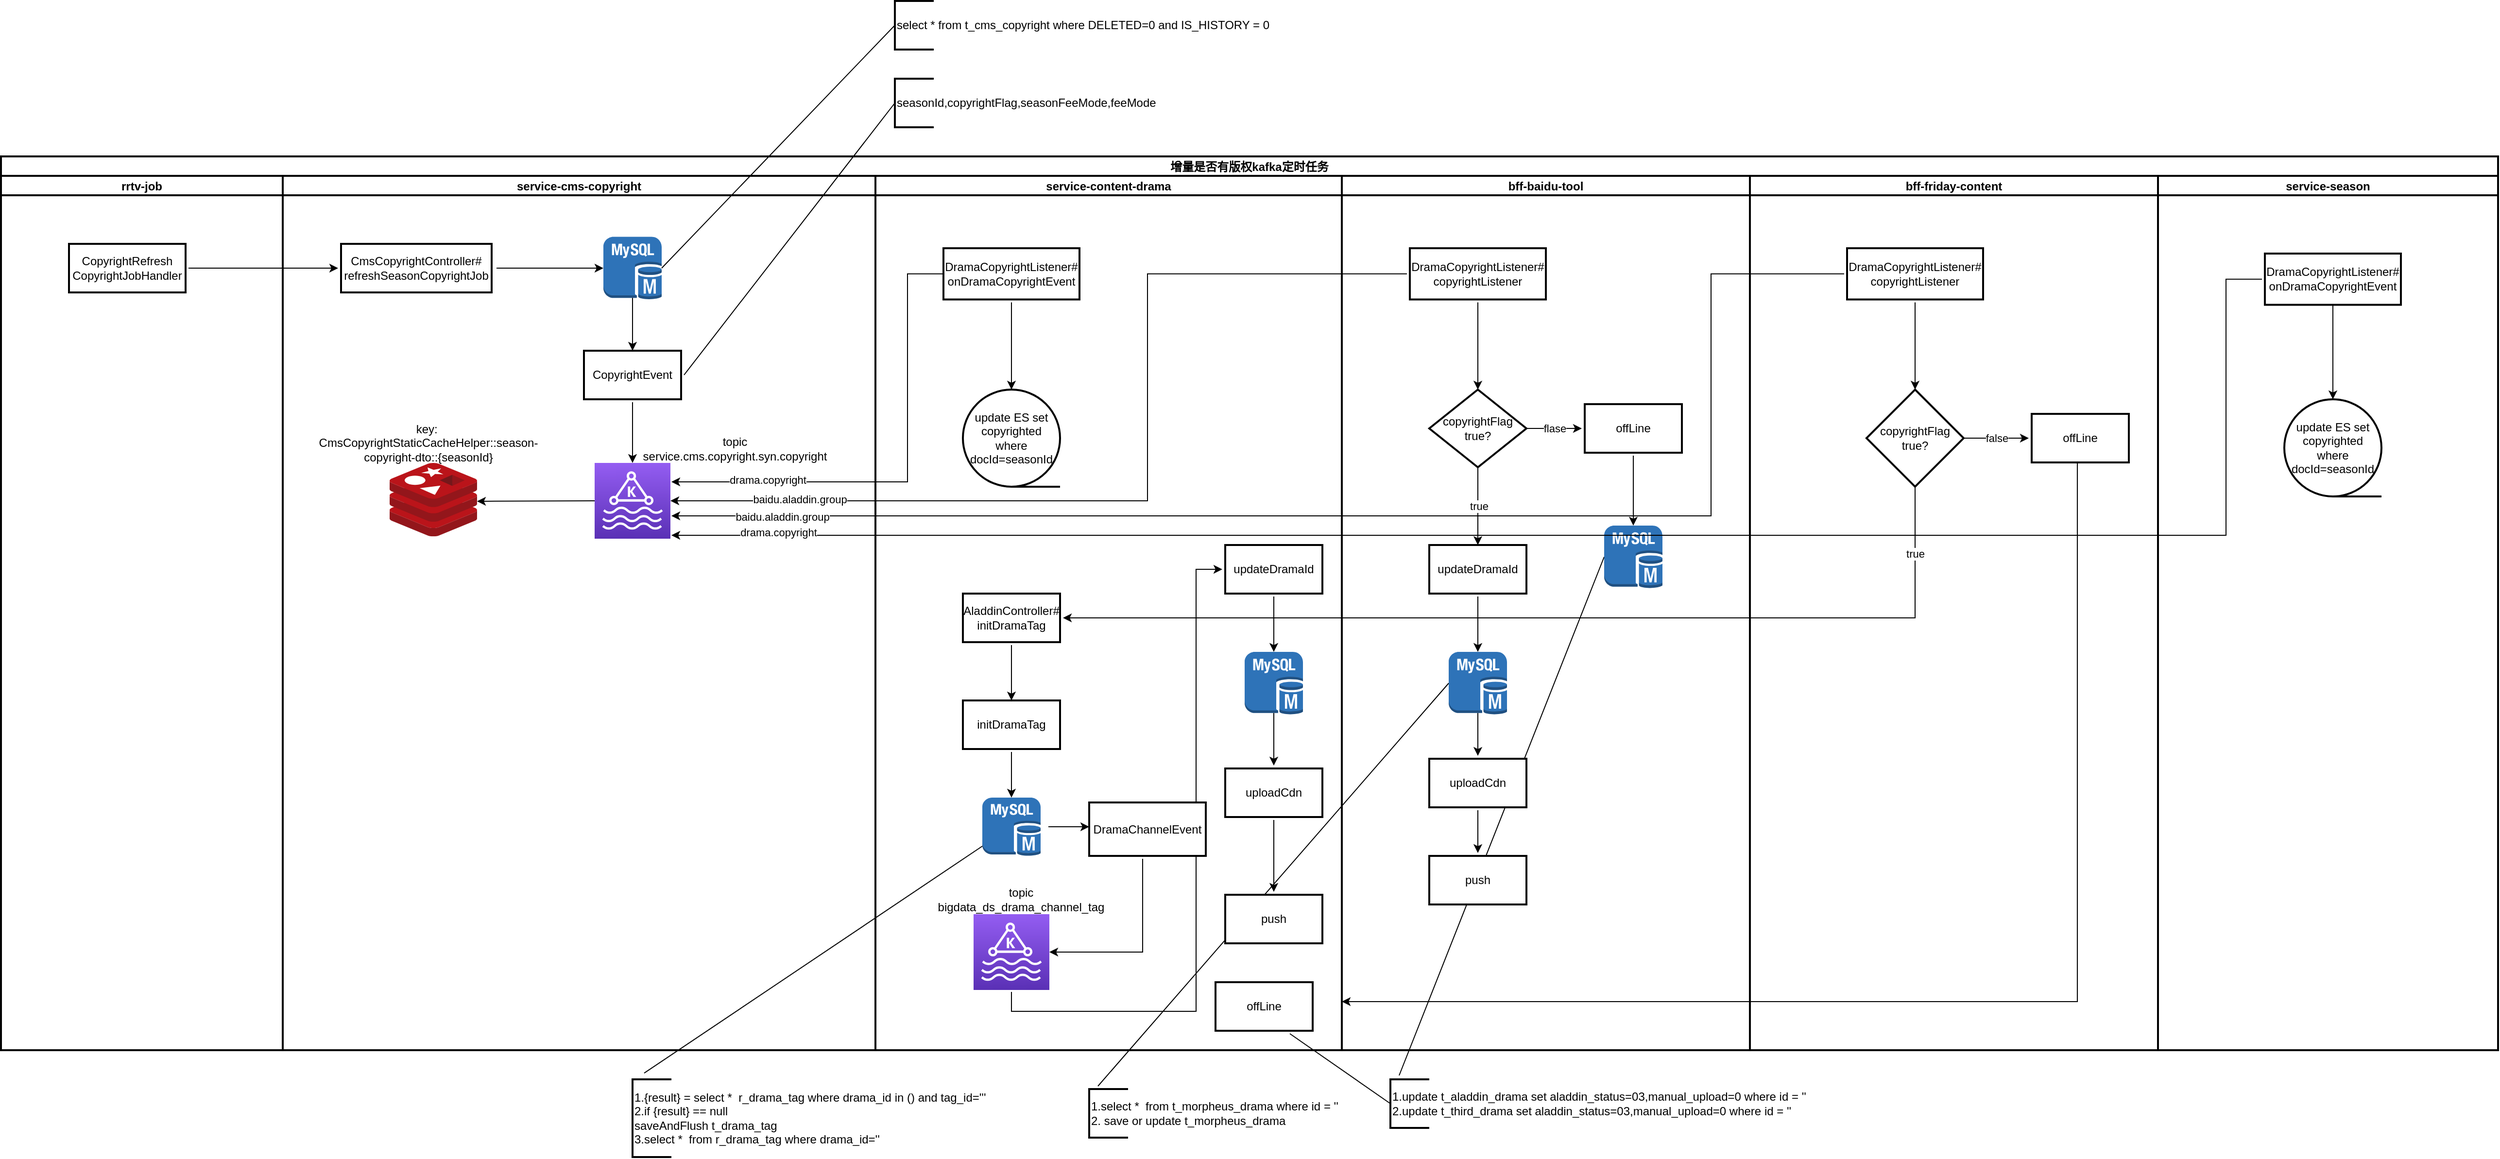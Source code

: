 <mxfile version="15.3.3" type="github" pages="2">
  <diagram id="PBQSmOYhO7PoBkgoyPXK" name="增量是否有版权kafka">
    <mxGraphModel dx="1673" dy="896" grid="1" gridSize="10" guides="1" tooltips="1" connect="1" arrows="1" fold="1" page="1" pageScale="1" pageWidth="827" pageHeight="1169" math="0" shadow="0">
      <root>
        <mxCell id="0" />
        <mxCell id="1" parent="0" />
        <mxCell id="9zsP2pxvwjOePflkj_EJ-29" value="" style="endArrow=none;html=1;startSize=20;sourcePerimeterSpacing=8;targetPerimeterSpacing=8;strokeWidth=1;exitX=0.225;exitY=-0.08;exitDx=0;exitDy=0;exitPerimeter=0;entryX=0;entryY=0.5;entryDx=0;entryDy=0;entryPerimeter=0;" edge="1" parent="1" source="9zsP2pxvwjOePflkj_EJ-30" target="9zsP2pxvwjOePflkj_EJ-28">
          <mxGeometry width="50" height="50" relative="1" as="geometry">
            <mxPoint x="1420" y="1060" as="sourcePoint" />
            <mxPoint x="1530" y="680" as="targetPoint" />
          </mxGeometry>
        </mxCell>
        <mxCell id="9zsP2pxvwjOePflkj_EJ-13" value="" style="endArrow=none;html=1;startSize=20;sourcePerimeterSpacing=8;targetPerimeterSpacing=8;strokeWidth=1;entryX=0;entryY=0.5;entryDx=0;entryDy=0;entryPerimeter=0;exitX=0.225;exitY=-0.06;exitDx=0;exitDy=0;exitPerimeter=0;" edge="1" parent="1" source="9zsP2pxvwjOePflkj_EJ-10" target="9zsP2pxvwjOePflkj_EJ-8">
          <mxGeometry width="50" height="50" relative="1" as="geometry">
            <mxPoint x="1320" y="860" as="sourcePoint" />
            <mxPoint x="1370" y="810" as="targetPoint" />
          </mxGeometry>
        </mxCell>
        <mxCell id="inluxw40n091W_jIXqgZ-1" value="增量是否有版权kafka定时任务" style="swimlane;childLayout=stackLayout;resizeParent=1;resizeParentMax=0;startSize=20;hachureGap=4;pointerEvents=0;strokeWidth=2;perimeterSpacing=3;" vertex="1" parent="1">
          <mxGeometry x="50" y="230" width="2570" height="920" as="geometry" />
        </mxCell>
        <mxCell id="inluxw40n091W_jIXqgZ-2" value="rrtv-job" style="swimlane;startSize=20;strokeWidth=2;perimeterSpacing=3;" vertex="1" parent="inluxw40n091W_jIXqgZ-1">
          <mxGeometry y="20" width="290" height="900" as="geometry">
            <mxRectangle y="20" width="30" height="670" as="alternateBounds" />
          </mxGeometry>
        </mxCell>
        <mxCell id="inluxw40n091W_jIXqgZ-5" value="CopyrightRefresh&lt;br&gt;CopyrightJobHandler" style="rounded=0;whiteSpace=wrap;html=1;hachureGap=4;pointerEvents=0;strokeWidth=2;perimeterSpacing=3;direction=west;" vertex="1" parent="inluxw40n091W_jIXqgZ-2">
          <mxGeometry x="70" y="70" width="120" height="50" as="geometry" />
        </mxCell>
        <mxCell id="inluxw40n091W_jIXqgZ-11" style="edgeStyle=orthogonalEdgeStyle;rounded=0;orthogonalLoop=1;jettySize=auto;html=1;endArrow=classic;sourcePerimeterSpacing=8;targetPerimeterSpacing=8;exitX=0;exitY=0.5;exitDx=0;exitDy=0;strokeWidth=1;endFill=1;entryX=1;entryY=0.5;entryDx=0;entryDy=0;" edge="1" parent="inluxw40n091W_jIXqgZ-1" source="inluxw40n091W_jIXqgZ-5" target="inluxw40n091W_jIXqgZ-12">
          <mxGeometry relative="1" as="geometry">
            <mxPoint x="350" y="115" as="targetPoint" />
          </mxGeometry>
        </mxCell>
        <mxCell id="inluxw40n091W_jIXqgZ-3" value="service-cms-copyright" style="swimlane;startSize=20;strokeWidth=2;perimeterSpacing=3;" vertex="1" parent="inluxw40n091W_jIXqgZ-1">
          <mxGeometry x="290" y="20" width="610" height="900" as="geometry">
            <mxRectangle x="290" y="20" width="30" height="670" as="alternateBounds" />
          </mxGeometry>
        </mxCell>
        <mxCell id="inluxw40n091W_jIXqgZ-15" style="edgeStyle=none;curved=1;rounded=0;orthogonalLoop=1;jettySize=auto;html=1;entryX=0;entryY=0.5;entryDx=0;entryDy=0;entryPerimeter=0;endArrow=classic;endFill=1;sourcePerimeterSpacing=8;targetPerimeterSpacing=8;strokeWidth=1;" edge="1" parent="inluxw40n091W_jIXqgZ-3">
          <mxGeometry relative="1" as="geometry">
            <mxPoint x="220" y="95" as="sourcePoint" />
            <mxPoint x="330" y="95" as="targetPoint" />
          </mxGeometry>
        </mxCell>
        <mxCell id="inluxw40n091W_jIXqgZ-12" value="CmsCopyrightController#&lt;br&gt;refreshSeasonCopyrightJob" style="rounded=0;whiteSpace=wrap;html=1;hachureGap=4;pointerEvents=0;strokeWidth=2;perimeterSpacing=3;direction=west;" vertex="1" parent="inluxw40n091W_jIXqgZ-3">
          <mxGeometry x="60" y="70" width="155" height="50" as="geometry" />
        </mxCell>
        <mxCell id="inluxw40n091W_jIXqgZ-16" value="" style="outlineConnect=0;dashed=0;verticalLabelPosition=bottom;verticalAlign=top;align=center;html=1;shape=mxgraph.aws3.mysql_db_instance;fillColor=#2E73B8;gradientColor=none;hachureGap=4;pointerEvents=0;strokeWidth=2;" vertex="1" parent="inluxw40n091W_jIXqgZ-3">
          <mxGeometry x="330" y="62.75" width="60" height="64.5" as="geometry" />
        </mxCell>
        <mxCell id="inluxw40n091W_jIXqgZ-58" style="edgeStyle=none;curved=1;rounded=0;orthogonalLoop=1;jettySize=auto;html=1;entryX=0.5;entryY=0;entryDx=0;entryDy=0;entryPerimeter=0;endArrow=classic;endFill=1;sourcePerimeterSpacing=8;targetPerimeterSpacing=8;strokeWidth=1;exitX=0.5;exitY=0;exitDx=0;exitDy=0;" edge="1" parent="inluxw40n091W_jIXqgZ-3" source="inluxw40n091W_jIXqgZ-39" target="inluxw40n091W_jIXqgZ-45">
          <mxGeometry relative="1" as="geometry" />
        </mxCell>
        <mxCell id="inluxw40n091W_jIXqgZ-39" value="CopyrightEvent" style="rounded=0;whiteSpace=wrap;html=1;hachureGap=4;pointerEvents=0;strokeWidth=2;perimeterSpacing=3;direction=west;" vertex="1" parent="inluxw40n091W_jIXqgZ-3">
          <mxGeometry x="310" y="180" width="100" height="50" as="geometry" />
        </mxCell>
        <mxCell id="inluxw40n091W_jIXqgZ-45" value="" style="sketch=0;points=[[0,0,0],[0.25,0,0],[0.5,0,0],[0.75,0,0],[1,0,0],[0,1,0],[0.25,1,0],[0.5,1,0],[0.75,1,0],[1,1,0],[0,0.25,0],[0,0.5,0],[0,0.75,0],[1,0.25,0],[1,0.5,0],[1,0.75,0]];outlineConnect=0;fontColor=#232F3E;gradientColor=#945DF2;gradientDirection=north;fillColor=#5A30B5;strokeColor=#ffffff;dashed=0;verticalLabelPosition=bottom;verticalAlign=top;align=center;html=1;fontSize=12;fontStyle=0;aspect=fixed;shape=mxgraph.aws4.resourceIcon;resIcon=mxgraph.aws4.managed_streaming_for_kafka;hachureGap=4;pointerEvents=0;" vertex="1" parent="inluxw40n091W_jIXqgZ-3">
          <mxGeometry x="321" y="295.5" width="78" height="78" as="geometry" />
        </mxCell>
        <mxCell id="inluxw40n091W_jIXqgZ-82" value="" style="sketch=0;aspect=fixed;html=1;points=[];align=center;image;fontSize=12;image=img/lib/mscae/Cache_Redis_Product.svg;hachureGap=4;pointerEvents=0;strokeWidth=2;" vertex="1" parent="inluxw40n091W_jIXqgZ-3">
          <mxGeometry x="110" y="295.5" width="90" height="75.6" as="geometry" />
        </mxCell>
        <mxCell id="inluxw40n091W_jIXqgZ-83" value="key:&amp;nbsp; CmsCopyrightStaticCacheHelper::season-copyright-dto::{seasonId}" style="text;html=1;strokeColor=none;fillColor=none;align=center;verticalAlign=middle;whiteSpace=wrap;rounded=0;hachureGap=4;pointerEvents=0;" vertex="1" parent="inluxw40n091W_jIXqgZ-3">
          <mxGeometry x="30" y="260" width="240" height="30" as="geometry" />
        </mxCell>
        <mxCell id="inluxw40n091W_jIXqgZ-85" value="topic&lt;br&gt;service.cms.copyright.syn.copyright" style="text;html=1;strokeColor=none;fillColor=none;align=center;verticalAlign=middle;whiteSpace=wrap;rounded=0;hachureGap=4;pointerEvents=0;" vertex="1" parent="inluxw40n091W_jIXqgZ-3">
          <mxGeometry x="360" y="265.5" width="211" height="30" as="geometry" />
        </mxCell>
        <mxCell id="O5nCDvJMUv3drEeI8AA9-1" value="service-content-drama" style="swimlane;startSize=20;strokeWidth=2;perimeterSpacing=3;" vertex="1" parent="inluxw40n091W_jIXqgZ-1">
          <mxGeometry x="900" y="20" width="480" height="900" as="geometry">
            <mxRectangle x="290" y="20" width="30" height="670" as="alternateBounds" />
          </mxGeometry>
        </mxCell>
        <mxCell id="2Botls-rOOC-Yg-iKjqJ-2" style="edgeStyle=orthogonalEdgeStyle;rounded=0;orthogonalLoop=1;jettySize=auto;html=1;endArrow=classic;endFill=1;startSize=20;sourcePerimeterSpacing=8;targetPerimeterSpacing=8;strokeWidth=1;exitX=0.5;exitY=0;exitDx=0;exitDy=0;entryX=0.5;entryY=0;entryDx=0;entryDy=0;entryPerimeter=0;" edge="1" parent="O5nCDvJMUv3drEeI8AA9-1" source="wd0xeL8d4BaEaVxhuFHV-1" target="2Botls-rOOC-Yg-iKjqJ-1">
          <mxGeometry relative="1" as="geometry" />
        </mxCell>
        <mxCell id="wd0xeL8d4BaEaVxhuFHV-1" value="DramaCopyrightListener#&lt;br&gt;onDramaCopyrightEvent" style="rounded=0;whiteSpace=wrap;html=1;hachureGap=4;pointerEvents=0;strokeWidth=2;perimeterSpacing=3;direction=west;" vertex="1" parent="O5nCDvJMUv3drEeI8AA9-1">
          <mxGeometry x="70" y="74.5" width="140" height="52.75" as="geometry" />
        </mxCell>
        <mxCell id="2Botls-rOOC-Yg-iKjqJ-1" value="&lt;span style=&quot;text-align: left&quot;&gt;update ES set copyrighted where docId=seasonId&lt;/span&gt;" style="strokeWidth=2;html=1;shape=mxgraph.flowchart.sequential_data;whiteSpace=wrap;hachureGap=4;pointerEvents=0;" vertex="1" parent="O5nCDvJMUv3drEeI8AA9-1">
          <mxGeometry x="90" y="220" width="100" height="100" as="geometry" />
        </mxCell>
        <mxCell id="5gmIHvUcB6BUWdno_hrs-4" value="AladdinController#&lt;br&gt;initDramaTag" style="rounded=0;whiteSpace=wrap;html=1;hachureGap=4;pointerEvents=0;strokeWidth=2;perimeterSpacing=3;direction=west;" vertex="1" parent="O5nCDvJMUv3drEeI8AA9-1">
          <mxGeometry x="90" y="430" width="100" height="50" as="geometry" />
        </mxCell>
        <mxCell id="5gmIHvUcB6BUWdno_hrs-6" value="initDramaTag" style="rounded=0;whiteSpace=wrap;html=1;hachureGap=4;pointerEvents=0;strokeWidth=2;perimeterSpacing=3;direction=west;" vertex="1" parent="O5nCDvJMUv3drEeI8AA9-1">
          <mxGeometry x="90" y="540" width="100" height="50" as="geometry" />
        </mxCell>
        <mxCell id="5gmIHvUcB6BUWdno_hrs-8" value="" style="outlineConnect=0;dashed=0;verticalLabelPosition=bottom;verticalAlign=top;align=center;html=1;shape=mxgraph.aws3.mysql_db_instance;fillColor=#2E73B8;gradientColor=none;hachureGap=4;pointerEvents=0;strokeWidth=2;" vertex="1" parent="O5nCDvJMUv3drEeI8AA9-1">
          <mxGeometry x="110" y="640" width="60" height="60" as="geometry" />
        </mxCell>
        <mxCell id="5gmIHvUcB6BUWdno_hrs-12" value="" style="endArrow=none;html=1;startSize=20;sourcePerimeterSpacing=8;targetPerimeterSpacing=8;strokeWidth=1;exitX=0.3;exitY=-0.08;exitDx=0;exitDy=0;exitPerimeter=0;" edge="1" parent="O5nCDvJMUv3drEeI8AA9-1" source="5gmIHvUcB6BUWdno_hrs-11">
          <mxGeometry width="50" height="50" relative="1" as="geometry">
            <mxPoint x="70" y="730" as="sourcePoint" />
            <mxPoint x="110" y="690" as="targetPoint" />
          </mxGeometry>
        </mxCell>
        <mxCell id="YGDCmRFdLQyb4LG8PjUM-17" style="edgeStyle=orthogonalEdgeStyle;rounded=0;orthogonalLoop=1;jettySize=auto;html=1;entryX=1;entryY=0.5;entryDx=0;entryDy=0;endArrow=classic;endFill=1;startSize=20;sourcePerimeterSpacing=8;targetPerimeterSpacing=8;strokeWidth=1;" edge="1" parent="O5nCDvJMUv3drEeI8AA9-1" target="YGDCmRFdLQyb4LG8PjUM-8">
          <mxGeometry relative="1" as="geometry">
            <mxPoint x="140" y="840" as="sourcePoint" />
            <Array as="points">
              <mxPoint x="140" y="860" />
              <mxPoint x="330" y="860" />
              <mxPoint x="330" y="405" />
            </Array>
          </mxGeometry>
        </mxCell>
        <mxCell id="5gmIHvUcB6BUWdno_hrs-14" value="" style="sketch=0;points=[[0,0,0],[0.25,0,0],[0.5,0,0],[0.75,0,0],[1,0,0],[0,1,0],[0.25,1,0],[0.5,1,0],[0.75,1,0],[1,1,0],[0,0.25,0],[0,0.5,0],[0,0.75,0],[1,0.25,0],[1,0.5,0],[1,0.75,0]];outlineConnect=0;fontColor=#232F3E;gradientColor=#945DF2;gradientDirection=north;fillColor=#5A30B5;strokeColor=#ffffff;dashed=0;verticalLabelPosition=bottom;verticalAlign=top;align=center;html=1;fontSize=12;fontStyle=0;aspect=fixed;shape=mxgraph.aws4.resourceIcon;resIcon=mxgraph.aws4.managed_streaming_for_kafka;hachureGap=4;pointerEvents=0;" vertex="1" parent="O5nCDvJMUv3drEeI8AA9-1">
          <mxGeometry x="101" y="760" width="78" height="78" as="geometry" />
        </mxCell>
        <mxCell id="5gmIHvUcB6BUWdno_hrs-15" value="topic&lt;br&gt;bigdata_ds_drama_channel_tag" style="text;html=1;strokeColor=none;fillColor=none;align=center;verticalAlign=middle;whiteSpace=wrap;rounded=0;startSize=20;" vertex="1" parent="O5nCDvJMUv3drEeI8AA9-1">
          <mxGeometry x="70" y="730" width="160" height="30" as="geometry" />
        </mxCell>
        <mxCell id="5gmIHvUcB6BUWdno_hrs-22" style="edgeStyle=orthogonalEdgeStyle;rounded=0;orthogonalLoop=1;jettySize=auto;html=1;entryX=1;entryY=0.5;entryDx=0;entryDy=0;entryPerimeter=0;endArrow=classic;endFill=1;startSize=20;sourcePerimeterSpacing=8;targetPerimeterSpacing=8;strokeWidth=1;" edge="1" parent="O5nCDvJMUv3drEeI8AA9-1" target="5gmIHvUcB6BUWdno_hrs-14">
          <mxGeometry relative="1" as="geometry">
            <mxPoint x="275" y="703" as="sourcePoint" />
            <Array as="points">
              <mxPoint x="275" y="799" />
            </Array>
          </mxGeometry>
        </mxCell>
        <mxCell id="5gmIHvUcB6BUWdno_hrs-20" value="DramaChannelEvent" style="rounded=0;whiteSpace=wrap;html=1;hachureGap=4;pointerEvents=0;strokeWidth=2;perimeterSpacing=3;direction=west;" vertex="1" parent="O5nCDvJMUv3drEeI8AA9-1">
          <mxGeometry x="220" y="645" width="120" height="55" as="geometry" />
        </mxCell>
        <mxCell id="YGDCmRFdLQyb4LG8PjUM-59" style="edgeStyle=orthogonalEdgeStyle;rounded=0;orthogonalLoop=1;jettySize=auto;html=1;entryX=0.5;entryY=0;entryDx=0;entryDy=0;entryPerimeter=0;endArrow=classic;endFill=1;startSize=20;sourcePerimeterSpacing=8;targetPerimeterSpacing=8;strokeWidth=1;exitX=0.5;exitY=0;exitDx=0;exitDy=0;" edge="1" parent="O5nCDvJMUv3drEeI8AA9-1" source="YGDCmRFdLQyb4LG8PjUM-8" target="YGDCmRFdLQyb4LG8PjUM-9">
          <mxGeometry relative="1" as="geometry" />
        </mxCell>
        <mxCell id="YGDCmRFdLQyb4LG8PjUM-8" value="updateDramaId" style="rounded=0;whiteSpace=wrap;html=1;hachureGap=4;pointerEvents=0;strokeWidth=2;perimeterSpacing=3;direction=west;" vertex="1" parent="O5nCDvJMUv3drEeI8AA9-1">
          <mxGeometry x="360" y="380" width="100" height="50" as="geometry" />
        </mxCell>
        <mxCell id="YGDCmRFdLQyb4LG8PjUM-13" value="" style="edgeStyle=orthogonalEdgeStyle;rounded=0;orthogonalLoop=1;jettySize=auto;html=1;endArrow=classic;endFill=1;startSize=20;sourcePerimeterSpacing=8;targetPerimeterSpacing=8;strokeWidth=1;entryX=0.5;entryY=1;entryDx=0;entryDy=0;exitX=0.5;exitY=0.975;exitDx=0;exitDy=0;exitPerimeter=0;" edge="1" parent="O5nCDvJMUv3drEeI8AA9-1" source="YGDCmRFdLQyb4LG8PjUM-9" target="YGDCmRFdLQyb4LG8PjUM-10">
          <mxGeometry relative="1" as="geometry" />
        </mxCell>
        <mxCell id="YGDCmRFdLQyb4LG8PjUM-9" value="" style="outlineConnect=0;dashed=0;verticalLabelPosition=bottom;verticalAlign=top;align=center;html=1;shape=mxgraph.aws3.mysql_db_instance;fillColor=#2E73B8;gradientColor=none;hachureGap=4;pointerEvents=0;strokeWidth=2;" vertex="1" parent="O5nCDvJMUv3drEeI8AA9-1">
          <mxGeometry x="380" y="490" width="60" height="64.5" as="geometry" />
        </mxCell>
        <mxCell id="YGDCmRFdLQyb4LG8PjUM-14" style="edgeStyle=orthogonalEdgeStyle;rounded=0;orthogonalLoop=1;jettySize=auto;html=1;entryX=0.5;entryY=1;entryDx=0;entryDy=0;endArrow=classic;endFill=1;startSize=20;sourcePerimeterSpacing=8;targetPerimeterSpacing=8;strokeWidth=1;exitX=0.5;exitY=0;exitDx=0;exitDy=0;" edge="1" parent="O5nCDvJMUv3drEeI8AA9-1" source="YGDCmRFdLQyb4LG8PjUM-10" target="YGDCmRFdLQyb4LG8PjUM-11">
          <mxGeometry relative="1" as="geometry" />
        </mxCell>
        <mxCell id="YGDCmRFdLQyb4LG8PjUM-10" value="uploadCdn" style="rounded=0;whiteSpace=wrap;html=1;hachureGap=4;pointerEvents=0;strokeWidth=2;perimeterSpacing=3;direction=west;" vertex="1" parent="O5nCDvJMUv3drEeI8AA9-1">
          <mxGeometry x="360" y="610" width="100" height="50" as="geometry" />
        </mxCell>
        <mxCell id="YGDCmRFdLQyb4LG8PjUM-11" value="push" style="rounded=0;whiteSpace=wrap;html=1;hachureGap=4;pointerEvents=0;strokeWidth=2;perimeterSpacing=3;direction=west;" vertex="1" parent="O5nCDvJMUv3drEeI8AA9-1">
          <mxGeometry x="360" y="740" width="100" height="50" as="geometry" />
        </mxCell>
        <mxCell id="YGDCmRFdLQyb4LG8PjUM-21" value="offLine" style="rounded=0;whiteSpace=wrap;html=1;hachureGap=4;pointerEvents=0;strokeWidth=2;perimeterSpacing=3;direction=west;" vertex="1" parent="O5nCDvJMUv3drEeI8AA9-1">
          <mxGeometry x="350" y="830" width="100" height="50" as="geometry" />
        </mxCell>
        <mxCell id="GT0SplEcD0U0ZOkvt1gY-1" value="bff-baidu-tool" style="swimlane;startSize=20;strokeWidth=2;perimeterSpacing=3;" vertex="1" parent="inluxw40n091W_jIXqgZ-1">
          <mxGeometry x="1380" y="20" width="420" height="900" as="geometry">
            <mxRectangle x="290" y="20" width="30" height="670" as="alternateBounds" />
          </mxGeometry>
        </mxCell>
        <mxCell id="GT0SplEcD0U0ZOkvt1gY-2" style="edgeStyle=orthogonalEdgeStyle;rounded=0;orthogonalLoop=1;jettySize=auto;html=1;endArrow=classic;endFill=1;startSize=20;sourcePerimeterSpacing=8;targetPerimeterSpacing=8;strokeWidth=1;exitX=0.5;exitY=0;exitDx=0;exitDy=0;entryX=0.5;entryY=0;entryDx=0;entryDy=0;entryPerimeter=0;" edge="1" parent="GT0SplEcD0U0ZOkvt1gY-1" source="GT0SplEcD0U0ZOkvt1gY-3">
          <mxGeometry relative="1" as="geometry">
            <mxPoint x="140" y="220" as="targetPoint" />
          </mxGeometry>
        </mxCell>
        <mxCell id="GT0SplEcD0U0ZOkvt1gY-3" value="DramaCopyrightListener#&lt;br&gt;copyrightListener" style="rounded=0;whiteSpace=wrap;html=1;hachureGap=4;pointerEvents=0;strokeWidth=2;perimeterSpacing=3;direction=west;" vertex="1" parent="GT0SplEcD0U0ZOkvt1gY-1">
          <mxGeometry x="70" y="74.5" width="140" height="52.75" as="geometry" />
        </mxCell>
        <mxCell id="9zsP2pxvwjOePflkj_EJ-1" value="copyrightFlag true?" style="strokeWidth=2;html=1;shape=mxgraph.flowchart.decision;whiteSpace=wrap;hachureGap=4;pointerEvents=0;" vertex="1" parent="GT0SplEcD0U0ZOkvt1gY-1">
          <mxGeometry x="90" y="220" width="100" height="80" as="geometry" />
        </mxCell>
        <mxCell id="9zsP2pxvwjOePflkj_EJ-9" style="edgeStyle=orthogonalEdgeStyle;rounded=0;orthogonalLoop=1;jettySize=auto;html=1;entryX=0.5;entryY=0;entryDx=0;entryDy=0;entryPerimeter=0;endArrow=classic;endFill=1;startSize=20;sourcePerimeterSpacing=8;targetPerimeterSpacing=8;strokeWidth=1;exitX=0.5;exitY=0;exitDx=0;exitDy=0;" edge="1" parent="GT0SplEcD0U0ZOkvt1gY-1" source="9zsP2pxvwjOePflkj_EJ-7" target="9zsP2pxvwjOePflkj_EJ-8">
          <mxGeometry relative="1" as="geometry" />
        </mxCell>
        <mxCell id="9zsP2pxvwjOePflkj_EJ-7" value="updateDramaId" style="rounded=0;whiteSpace=wrap;html=1;hachureGap=4;pointerEvents=0;strokeWidth=2;perimeterSpacing=3;direction=west;" vertex="1" parent="GT0SplEcD0U0ZOkvt1gY-1">
          <mxGeometry x="90" y="380" width="100" height="50" as="geometry" />
        </mxCell>
        <mxCell id="5gmIHvUcB6BUWdno_hrs-17" style="edgeStyle=orthogonalEdgeStyle;rounded=0;orthogonalLoop=1;jettySize=auto;html=1;entryX=0.5;entryY=1;entryDx=0;entryDy=0;endArrow=classic;endFill=1;startSize=20;sourcePerimeterSpacing=8;targetPerimeterSpacing=8;strokeWidth=1;exitX=0.5;exitY=0.975;exitDx=0;exitDy=0;exitPerimeter=0;" edge="1" parent="GT0SplEcD0U0ZOkvt1gY-1" source="9zsP2pxvwjOePflkj_EJ-8" target="9zsP2pxvwjOePflkj_EJ-22">
          <mxGeometry relative="1" as="geometry" />
        </mxCell>
        <mxCell id="9zsP2pxvwjOePflkj_EJ-8" value="" style="outlineConnect=0;dashed=0;verticalLabelPosition=bottom;verticalAlign=top;align=center;html=1;shape=mxgraph.aws3.mysql_db_instance;fillColor=#2E73B8;gradientColor=none;hachureGap=4;pointerEvents=0;strokeWidth=2;" vertex="1" parent="GT0SplEcD0U0ZOkvt1gY-1">
          <mxGeometry x="110" y="490" width="60" height="64.5" as="geometry" />
        </mxCell>
        <mxCell id="5gmIHvUcB6BUWdno_hrs-18" style="edgeStyle=orthogonalEdgeStyle;rounded=0;orthogonalLoop=1;jettySize=auto;html=1;endArrow=classic;endFill=1;startSize=20;sourcePerimeterSpacing=8;targetPerimeterSpacing=8;strokeWidth=1;exitX=0.5;exitY=0;exitDx=0;exitDy=0;entryX=0.5;entryY=1;entryDx=0;entryDy=0;" edge="1" parent="GT0SplEcD0U0ZOkvt1gY-1" source="9zsP2pxvwjOePflkj_EJ-22" target="9zsP2pxvwjOePflkj_EJ-24">
          <mxGeometry relative="1" as="geometry">
            <Array as="points" />
          </mxGeometry>
        </mxCell>
        <mxCell id="9zsP2pxvwjOePflkj_EJ-22" value="uploadCdn" style="rounded=0;whiteSpace=wrap;html=1;hachureGap=4;pointerEvents=0;strokeWidth=2;perimeterSpacing=3;direction=west;" vertex="1" parent="GT0SplEcD0U0ZOkvt1gY-1">
          <mxGeometry x="90" y="600" width="100" height="50" as="geometry" />
        </mxCell>
        <mxCell id="9zsP2pxvwjOePflkj_EJ-24" value="push" style="rounded=0;whiteSpace=wrap;html=1;hachureGap=4;pointerEvents=0;strokeWidth=2;perimeterSpacing=3;direction=west;" vertex="1" parent="GT0SplEcD0U0ZOkvt1gY-1">
          <mxGeometry x="90" y="700" width="100" height="50" as="geometry" />
        </mxCell>
        <mxCell id="9zsP2pxvwjOePflkj_EJ-26" value="offLine" style="rounded=0;whiteSpace=wrap;html=1;hachureGap=4;pointerEvents=0;strokeWidth=2;perimeterSpacing=3;direction=west;" vertex="1" parent="GT0SplEcD0U0ZOkvt1gY-1">
          <mxGeometry x="250" y="235" width="100" height="50" as="geometry" />
        </mxCell>
        <mxCell id="9zsP2pxvwjOePflkj_EJ-28" value="" style="outlineConnect=0;dashed=0;verticalLabelPosition=bottom;verticalAlign=top;align=center;html=1;shape=mxgraph.aws3.mysql_db_instance;fillColor=#2E73B8;gradientColor=none;hachureGap=4;pointerEvents=0;strokeWidth=2;" vertex="1" parent="GT0SplEcD0U0ZOkvt1gY-1">
          <mxGeometry x="270" y="360" width="60" height="64.5" as="geometry" />
        </mxCell>
        <mxCell id="9zsP2pxvwjOePflkj_EJ-25" value="flase" style="edgeStyle=none;rounded=0;orthogonalLoop=1;jettySize=auto;html=1;endArrow=classic;endFill=1;startSize=20;sourcePerimeterSpacing=8;targetPerimeterSpacing=8;strokeWidth=1;exitX=1;exitY=0.5;exitDx=0;exitDy=0;exitPerimeter=0;entryX=1;entryY=0.5;entryDx=0;entryDy=0;" edge="1" parent="GT0SplEcD0U0ZOkvt1gY-1" source="9zsP2pxvwjOePflkj_EJ-1" target="9zsP2pxvwjOePflkj_EJ-26">
          <mxGeometry relative="1" as="geometry">
            <mxPoint x="250" y="270" as="targetPoint" />
          </mxGeometry>
        </mxCell>
        <mxCell id="9zsP2pxvwjOePflkj_EJ-27" style="edgeStyle=none;rounded=0;orthogonalLoop=1;jettySize=auto;html=1;endArrow=classic;endFill=1;startSize=20;sourcePerimeterSpacing=8;targetPerimeterSpacing=8;strokeWidth=1;exitX=0.5;exitY=0;exitDx=0;exitDy=0;entryX=0.5;entryY=0;entryDx=0;entryDy=0;entryPerimeter=0;" edge="1" parent="GT0SplEcD0U0ZOkvt1gY-1" source="9zsP2pxvwjOePflkj_EJ-26" target="9zsP2pxvwjOePflkj_EJ-28">
          <mxGeometry relative="1" as="geometry">
            <mxPoint x="310" y="360" as="targetPoint" />
            <mxPoint x="310" y="300" as="sourcePoint" />
          </mxGeometry>
        </mxCell>
        <mxCell id="9zsP2pxvwjOePflkj_EJ-6" value="true" style="edgeStyle=orthogonalEdgeStyle;rounded=0;orthogonalLoop=1;jettySize=auto;html=1;endArrow=classic;endFill=1;startSize=20;sourcePerimeterSpacing=8;targetPerimeterSpacing=8;strokeWidth=1;exitX=0.5;exitY=1;exitDx=0;exitDy=0;exitPerimeter=0;" edge="1" parent="GT0SplEcD0U0ZOkvt1gY-1" source="9zsP2pxvwjOePflkj_EJ-1">
          <mxGeometry relative="1" as="geometry">
            <mxPoint x="140" y="380" as="targetPoint" />
          </mxGeometry>
        </mxCell>
        <mxCell id="9zsP2pxvwjOePflkj_EJ-2" value="bff-friday-content" style="swimlane;startSize=20;strokeWidth=2;perimeterSpacing=3;" vertex="1" parent="inluxw40n091W_jIXqgZ-1">
          <mxGeometry x="1800" y="20" width="420" height="900" as="geometry">
            <mxRectangle x="290" y="20" width="30" height="670" as="alternateBounds" />
          </mxGeometry>
        </mxCell>
        <mxCell id="9zsP2pxvwjOePflkj_EJ-3" style="edgeStyle=orthogonalEdgeStyle;rounded=0;orthogonalLoop=1;jettySize=auto;html=1;endArrow=classic;endFill=1;startSize=20;sourcePerimeterSpacing=8;targetPerimeterSpacing=8;strokeWidth=1;exitX=0.5;exitY=0;exitDx=0;exitDy=0;entryX=0.5;entryY=0;entryDx=0;entryDy=0;entryPerimeter=0;" edge="1" parent="9zsP2pxvwjOePflkj_EJ-2" source="9zsP2pxvwjOePflkj_EJ-4">
          <mxGeometry relative="1" as="geometry">
            <mxPoint x="170" y="220" as="targetPoint" />
          </mxGeometry>
        </mxCell>
        <mxCell id="9zsP2pxvwjOePflkj_EJ-4" value="DramaCopyrightListener#&lt;br&gt;copyrightListener" style="rounded=0;whiteSpace=wrap;html=1;hachureGap=4;pointerEvents=0;strokeWidth=2;perimeterSpacing=3;direction=west;" vertex="1" parent="9zsP2pxvwjOePflkj_EJ-2">
          <mxGeometry x="100" y="74.5" width="140" height="52.75" as="geometry" />
        </mxCell>
        <mxCell id="YGDCmRFdLQyb4LG8PjUM-19" value="false" style="edgeStyle=orthogonalEdgeStyle;rounded=0;orthogonalLoop=1;jettySize=auto;html=1;endArrow=classic;endFill=1;startSize=20;sourcePerimeterSpacing=8;targetPerimeterSpacing=8;strokeWidth=1;entryX=1;entryY=0.5;entryDx=0;entryDy=0;exitX=1;exitY=0.5;exitDx=0;exitDy=0;exitPerimeter=0;" edge="1" parent="9zsP2pxvwjOePflkj_EJ-2" source="9zsP2pxvwjOePflkj_EJ-5" target="YGDCmRFdLQyb4LG8PjUM-18">
          <mxGeometry relative="1" as="geometry" />
        </mxCell>
        <mxCell id="9zsP2pxvwjOePflkj_EJ-5" value="copyrightFlag true?" style="strokeWidth=2;html=1;shape=mxgraph.flowchart.decision;whiteSpace=wrap;hachureGap=4;pointerEvents=0;" vertex="1" parent="9zsP2pxvwjOePflkj_EJ-2">
          <mxGeometry x="120" y="220" width="100" height="100" as="geometry" />
        </mxCell>
        <mxCell id="YGDCmRFdLQyb4LG8PjUM-18" value="offLine" style="rounded=0;whiteSpace=wrap;html=1;hachureGap=4;pointerEvents=0;strokeWidth=2;perimeterSpacing=3;direction=west;" vertex="1" parent="9zsP2pxvwjOePflkj_EJ-2">
          <mxGeometry x="290" y="245" width="100" height="50" as="geometry" />
        </mxCell>
        <mxCell id="YGDCmRFdLQyb4LG8PjUM-20" style="edgeStyle=orthogonalEdgeStyle;rounded=0;orthogonalLoop=1;jettySize=auto;html=1;endArrow=classic;endFill=1;startSize=20;sourcePerimeterSpacing=8;targetPerimeterSpacing=8;strokeWidth=1;" edge="1" parent="9zsP2pxvwjOePflkj_EJ-2">
          <mxGeometry relative="1" as="geometry">
            <mxPoint x="-420" y="850" as="targetPoint" />
            <mxPoint x="337" y="295" as="sourcePoint" />
            <Array as="points">
              <mxPoint x="337" y="850" />
            </Array>
          </mxGeometry>
        </mxCell>
        <mxCell id="YGDCmRFdLQyb4LG8PjUM-23" value="service-season" style="swimlane;startSize=20;strokeWidth=2;perimeterSpacing=3;" vertex="1" parent="inluxw40n091W_jIXqgZ-1">
          <mxGeometry x="2220" y="20" width="350" height="900" as="geometry">
            <mxRectangle x="290" y="20" width="30" height="670" as="alternateBounds" />
          </mxGeometry>
        </mxCell>
        <mxCell id="YGDCmRFdLQyb4LG8PjUM-52" style="edgeStyle=orthogonalEdgeStyle;rounded=0;orthogonalLoop=1;jettySize=auto;html=1;endArrow=classic;endFill=1;startSize=20;sourcePerimeterSpacing=8;targetPerimeterSpacing=8;strokeWidth=1;exitX=0.5;exitY=0.098;exitDx=0;exitDy=0;exitPerimeter=0;" edge="1" parent="YGDCmRFdLQyb4LG8PjUM-23" source="YGDCmRFdLQyb4LG8PjUM-29">
          <mxGeometry relative="1" as="geometry">
            <mxPoint x="180" y="230" as="targetPoint" />
          </mxGeometry>
        </mxCell>
        <mxCell id="YGDCmRFdLQyb4LG8PjUM-29" value="DramaCopyrightListener#&lt;br&gt;onDramaCopyrightEvent" style="rounded=0;whiteSpace=wrap;html=1;hachureGap=4;pointerEvents=0;strokeWidth=2;perimeterSpacing=3;direction=west;" vertex="1" parent="YGDCmRFdLQyb4LG8PjUM-23">
          <mxGeometry x="110" y="80" width="140" height="52.75" as="geometry" />
        </mxCell>
        <mxCell id="YGDCmRFdLQyb4LG8PjUM-51" value="&lt;span style=&quot;text-align: left&quot;&gt;update ES set copyrighted where docId=seasonId&lt;/span&gt;" style="strokeWidth=2;html=1;shape=mxgraph.flowchart.sequential_data;whiteSpace=wrap;hachureGap=4;pointerEvents=0;" vertex="1" parent="YGDCmRFdLQyb4LG8PjUM-23">
          <mxGeometry x="130" y="230" width="100" height="100" as="geometry" />
        </mxCell>
        <mxCell id="7XEMJkl5BGJLYhAcGTGl-1" style="edgeStyle=orthogonalEdgeStyle;rounded=0;orthogonalLoop=1;jettySize=auto;html=1;endArrow=classic;endFill=1;startSize=20;sourcePerimeterSpacing=8;targetPerimeterSpacing=8;strokeWidth=1;exitX=1;exitY=0.5;exitDx=0;exitDy=0;" edge="1" parent="inluxw40n091W_jIXqgZ-1">
          <mxGeometry relative="1" as="geometry">
            <mxPoint x="970" y="120.875" as="sourcePoint" />
            <mxPoint x="690" y="335" as="targetPoint" />
            <Array as="points">
              <mxPoint x="933" y="121" />
              <mxPoint x="933" y="335" />
            </Array>
          </mxGeometry>
        </mxCell>
        <mxCell id="zGWYQj0wJiHM4ikboUIE-1" value="drama.copyright" style="edgeLabel;html=1;align=center;verticalAlign=middle;resizable=0;points=[];" vertex="1" connectable="0" parent="7XEMJkl5BGJLYhAcGTGl-1">
          <mxGeometry x="0.553" y="-2" relative="1" as="geometry">
            <mxPoint x="-12" as="offset" />
          </mxGeometry>
        </mxCell>
        <mxCell id="hOkwTWFgS7I7ZBTVCU7K-1" style="edgeStyle=orthogonalEdgeStyle;rounded=0;orthogonalLoop=1;jettySize=auto;html=1;entryX=1;entryY=0.5;entryDx=0;entryDy=0;entryPerimeter=0;endArrow=classic;endFill=1;startSize=20;sourcePerimeterSpacing=8;targetPerimeterSpacing=8;strokeWidth=1;exitX=1;exitY=0.5;exitDx=0;exitDy=0;" edge="1" parent="inluxw40n091W_jIXqgZ-1" source="GT0SplEcD0U0ZOkvt1gY-3" target="inluxw40n091W_jIXqgZ-45">
          <mxGeometry relative="1" as="geometry">
            <Array as="points">
              <mxPoint x="1180" y="121" />
              <mxPoint x="1180" y="354" />
            </Array>
          </mxGeometry>
        </mxCell>
        <mxCell id="VIhap1sPpZ2eTkqL0ev--1" value="baidu.aladdin.group" style="edgeLabel;html=1;align=center;verticalAlign=middle;resizable=0;points=[];" vertex="1" connectable="0" parent="hOkwTWFgS7I7ZBTVCU7K-1">
          <mxGeometry x="0.733" y="-2" relative="1" as="geometry">
            <mxPoint as="offset" />
          </mxGeometry>
        </mxCell>
        <mxCell id="5gmIHvUcB6BUWdno_hrs-3" value="true" style="edgeStyle=orthogonalEdgeStyle;rounded=0;orthogonalLoop=1;jettySize=auto;html=1;endArrow=classic;endFill=1;startSize=20;sourcePerimeterSpacing=8;targetPerimeterSpacing=8;strokeWidth=1;exitX=0.5;exitY=1;exitDx=0;exitDy=0;exitPerimeter=0;entryX=0;entryY=0.5;entryDx=0;entryDy=0;" edge="1" parent="inluxw40n091W_jIXqgZ-1" source="9zsP2pxvwjOePflkj_EJ-5" target="5gmIHvUcB6BUWdno_hrs-4">
          <mxGeometry x="-0.862" relative="1" as="geometry">
            <mxPoint x="1720" y="400" as="targetPoint" />
            <Array as="points">
              <mxPoint x="1970" y="475" />
            </Array>
            <mxPoint y="-1" as="offset" />
          </mxGeometry>
        </mxCell>
        <mxCell id="inluxw40n091W_jIXqgZ-28" value="select * from t_cms_copyright where DELETED=0 and IS_HISTORY = 0" style="strokeWidth=2;html=1;shape=mxgraph.flowchart.annotation_1;align=left;pointerEvents=1;hachureGap=4;" vertex="1" parent="1">
          <mxGeometry x="970" y="70" width="40" height="50" as="geometry" />
        </mxCell>
        <mxCell id="inluxw40n091W_jIXqgZ-33" style="edgeStyle=none;curved=1;rounded=0;orthogonalLoop=1;jettySize=auto;html=1;endArrow=classic;endFill=1;sourcePerimeterSpacing=8;targetPerimeterSpacing=8;strokeWidth=1;exitX=0.5;exitY=0.975;exitDx=0;exitDy=0;exitPerimeter=0;" edge="1" parent="1" source="inluxw40n091W_jIXqgZ-16">
          <mxGeometry relative="1" as="geometry">
            <mxPoint x="700" y="430" as="targetPoint" />
          </mxGeometry>
        </mxCell>
        <mxCell id="inluxw40n091W_jIXqgZ-43" value="seasonId,copyrightFlag,seasonFeeMode,feeMode" style="strokeWidth=2;html=1;shape=mxgraph.flowchart.annotation_1;align=left;pointerEvents=1;hachureGap=4;" vertex="1" parent="1">
          <mxGeometry x="970" y="150" width="40" height="50" as="geometry" />
        </mxCell>
        <mxCell id="inluxw40n091W_jIXqgZ-42" value="" style="endArrow=none;html=1;sourcePerimeterSpacing=8;targetPerimeterSpacing=8;strokeWidth=1;exitX=0;exitY=0.5;exitDx=0;exitDy=0;entryX=0;entryY=0.5;entryDx=0;entryDy=0;entryPerimeter=0;" edge="1" parent="1" source="inluxw40n091W_jIXqgZ-39" target="inluxw40n091W_jIXqgZ-43">
          <mxGeometry width="50" height="50" relative="1" as="geometry">
            <mxPoint x="700" y="530" as="sourcePoint" />
            <mxPoint x="1100" y="620" as="targetPoint" />
          </mxGeometry>
        </mxCell>
        <mxCell id="inluxw40n091W_jIXqgZ-61" style="edgeStyle=none;curved=1;rounded=0;orthogonalLoop=1;jettySize=auto;html=1;endArrow=classic;endFill=1;sourcePerimeterSpacing=8;targetPerimeterSpacing=8;strokeWidth=1;exitX=0;exitY=0.5;exitDx=0;exitDy=0;exitPerimeter=0;" edge="1" parent="1" source="inluxw40n091W_jIXqgZ-45">
          <mxGeometry relative="1" as="geometry">
            <mxPoint x="540" y="585" as="targetPoint" />
          </mxGeometry>
        </mxCell>
        <mxCell id="inluxw40n091W_jIXqgZ-24" value="" style="endArrow=none;html=1;sourcePerimeterSpacing=8;targetPerimeterSpacing=8;strokeWidth=1;exitX=1;exitY=0.5;exitDx=0;exitDy=0;exitPerimeter=0;entryX=0;entryY=0.5;entryDx=0;entryDy=0;entryPerimeter=0;" edge="1" parent="1" source="inluxw40n091W_jIXqgZ-16" target="inluxw40n091W_jIXqgZ-28">
          <mxGeometry width="50" height="50" relative="1" as="geometry">
            <mxPoint x="710" y="380" as="sourcePoint" />
            <mxPoint x="1110" y="490" as="targetPoint" />
          </mxGeometry>
        </mxCell>
        <mxCell id="9zsP2pxvwjOePflkj_EJ-10" value="1.select *&amp;nbsp; from t_morpheus_drama where id = &#39;&#39;&amp;nbsp;&lt;br&gt;2. save or update t_morpheus_drama" style="strokeWidth=2;html=1;shape=mxgraph.flowchart.annotation_1;align=left;pointerEvents=1;hachureGap=4;" vertex="1" parent="1">
          <mxGeometry x="1170" y="1190" width="40" height="50" as="geometry" />
        </mxCell>
        <mxCell id="9zsP2pxvwjOePflkj_EJ-30" value="1.update&amp;nbsp;t_aladdin_drama set aladdin_status=03,manual_upload=0 where id = &#39;&#39;&lt;br&gt;2.update&amp;nbsp;t_third_drama set aladdin_status=03,manual_upload=0 where id = &#39;&#39;" style="strokeWidth=2;html=1;shape=mxgraph.flowchart.annotation_1;align=left;pointerEvents=1;hachureGap=4;" vertex="1" parent="1">
          <mxGeometry x="1480" y="1180" width="40" height="50" as="geometry" />
        </mxCell>
        <mxCell id="5gmIHvUcB6BUWdno_hrs-1" style="edgeStyle=orthogonalEdgeStyle;rounded=0;orthogonalLoop=1;jettySize=auto;html=1;endArrow=classic;endFill=1;startSize=20;sourcePerimeterSpacing=8;targetPerimeterSpacing=8;strokeWidth=1;exitX=1;exitY=0.5;exitDx=0;exitDy=0;" edge="1" parent="1" source="9zsP2pxvwjOePflkj_EJ-4">
          <mxGeometry relative="1" as="geometry">
            <mxPoint x="740" y="600" as="targetPoint" />
            <Array as="points">
              <mxPoint x="1810" y="351" />
              <mxPoint x="1810" y="600" />
            </Array>
          </mxGeometry>
        </mxCell>
        <mxCell id="5gmIHvUcB6BUWdno_hrs-2" value="baidu.aladdin.group" style="edgeLabel;html=1;align=center;verticalAlign=middle;resizable=0;points=[];" vertex="1" connectable="0" parent="5gmIHvUcB6BUWdno_hrs-1">
          <mxGeometry x="0.893" y="1" relative="1" as="geometry">
            <mxPoint x="36" as="offset" />
          </mxGeometry>
        </mxCell>
        <mxCell id="5gmIHvUcB6BUWdno_hrs-5" style="edgeStyle=orthogonalEdgeStyle;rounded=0;orthogonalLoop=1;jettySize=auto;html=1;endArrow=classic;endFill=1;startSize=20;sourcePerimeterSpacing=8;targetPerimeterSpacing=8;strokeWidth=1;exitX=0.5;exitY=0;exitDx=0;exitDy=0;" edge="1" parent="1" source="5gmIHvUcB6BUWdno_hrs-4">
          <mxGeometry relative="1" as="geometry">
            <mxPoint x="1090" y="790" as="targetPoint" />
          </mxGeometry>
        </mxCell>
        <mxCell id="5gmIHvUcB6BUWdno_hrs-7" style="edgeStyle=orthogonalEdgeStyle;rounded=0;orthogonalLoop=1;jettySize=auto;html=1;endArrow=classic;endFill=1;startSize=20;sourcePerimeterSpacing=8;targetPerimeterSpacing=8;strokeWidth=1;exitX=0.5;exitY=0;exitDx=0;exitDy=0;" edge="1" parent="1" source="5gmIHvUcB6BUWdno_hrs-6">
          <mxGeometry relative="1" as="geometry">
            <mxPoint x="1090" y="890" as="targetPoint" />
          </mxGeometry>
        </mxCell>
        <mxCell id="5gmIHvUcB6BUWdno_hrs-11" value="1.{result} = select *&amp;nbsp; r_drama_tag where drama_id in () and tag_id=&#39;&#39;&#39;&amp;nbsp;&lt;br&gt;2.if {result} == null&lt;br&gt;saveAndFlush t_drama_tag&lt;br&gt;3.select *&amp;nbsp; from r_drama_tag where drama_id=&#39;&#39;" style="strokeWidth=2;html=1;shape=mxgraph.flowchart.annotation_1;align=left;pointerEvents=1;hachureGap=4;" vertex="1" parent="1">
          <mxGeometry x="700" y="1180" width="40" height="80" as="geometry" />
        </mxCell>
        <mxCell id="5gmIHvUcB6BUWdno_hrs-19" style="edgeStyle=orthogonalEdgeStyle;rounded=0;orthogonalLoop=1;jettySize=auto;html=1;endArrow=classic;endFill=1;startSize=20;sourcePerimeterSpacing=8;targetPerimeterSpacing=8;strokeWidth=1;" edge="1" parent="1" source="5gmIHvUcB6BUWdno_hrs-8">
          <mxGeometry relative="1" as="geometry">
            <mxPoint x="1170" y="920" as="targetPoint" />
          </mxGeometry>
        </mxCell>
        <mxCell id="YGDCmRFdLQyb4LG8PjUM-22" value="" style="endArrow=none;html=1;startSize=20;sourcePerimeterSpacing=8;targetPerimeterSpacing=8;strokeWidth=1;entryX=0;entryY=0.5;entryDx=0;entryDy=0;entryPerimeter=0;exitX=0.25;exitY=0;exitDx=0;exitDy=0;" edge="1" parent="1" source="YGDCmRFdLQyb4LG8PjUM-21" target="9zsP2pxvwjOePflkj_EJ-30">
          <mxGeometry width="50" height="50" relative="1" as="geometry">
            <mxPoint x="1380" y="1190" as="sourcePoint" />
            <mxPoint x="1430" y="1140" as="targetPoint" />
          </mxGeometry>
        </mxCell>
        <mxCell id="YGDCmRFdLQyb4LG8PjUM-54" style="edgeStyle=orthogonalEdgeStyle;rounded=0;orthogonalLoop=1;jettySize=auto;html=1;endArrow=classic;endFill=1;startSize=20;sourcePerimeterSpacing=8;targetPerimeterSpacing=8;strokeWidth=1;exitX=1;exitY=0.5;exitDx=0;exitDy=0;" edge="1" parent="1" source="YGDCmRFdLQyb4LG8PjUM-29">
          <mxGeometry relative="1" as="geometry">
            <mxPoint x="740" y="620" as="targetPoint" />
            <Array as="points">
              <mxPoint x="2340" y="356" />
              <mxPoint x="2340" y="620" />
            </Array>
          </mxGeometry>
        </mxCell>
        <mxCell id="YGDCmRFdLQyb4LG8PjUM-57" value="drama.copyright" style="edgeLabel;html=1;align=center;verticalAlign=middle;resizable=0;points=[];" vertex="1" connectable="0" parent="YGDCmRFdLQyb4LG8PjUM-54">
          <mxGeometry x="0.884" y="-3" relative="1" as="geometry">
            <mxPoint as="offset" />
          </mxGeometry>
        </mxCell>
      </root>
    </mxGraphModel>
  </diagram>
  <diagram id="CoRobaA3_HmAhJ3God-5" name="首页job">
    <mxGraphModel dx="1422" dy="762" grid="1" gridSize="10" guides="1" tooltips="1" connect="1" arrows="1" fold="1" page="1" pageScale="1" pageWidth="827" pageHeight="1169" math="0" shadow="0">
      <root>
        <mxCell id="zlHUh9asdQ-clz3OReYZ-0" />
        <mxCell id="zlHUh9asdQ-clz3OReYZ-1" parent="zlHUh9asdQ-clz3OReYZ-0" />
        <mxCell id="AvTjSkOullA5Uhn-Kdb0-0" value="首页短视频刷新" style="swimlane;childLayout=stackLayout;resizeParent=1;resizeParentMax=0;startSize=20;hachureGap=4;pointerEvents=0;" vertex="1" parent="zlHUh9asdQ-clz3OReYZ-1">
          <mxGeometry x="260" y="160" width="600" height="550" as="geometry" />
        </mxCell>
        <mxCell id="AvTjSkOullA5Uhn-Kdb0-1" value="rrtv-job" style="swimlane;startSize=20;" vertex="1" parent="AvTjSkOullA5Uhn-Kdb0-0">
          <mxGeometry y="20" width="200" height="530" as="geometry" />
        </mxCell>
        <mxCell id="mWld87R3W4ngatXmKrqL-0" value="IndexShortVideo&lt;br&gt;JobHandler" style="rounded=0;whiteSpace=wrap;html=1;hachureGap=4;pointerEvents=0;strokeWidth=2;perimeterSpacing=3;direction=west;" vertex="1" parent="AvTjSkOullA5Uhn-Kdb0-1">
          <mxGeometry x="40" y="70" width="120" height="50" as="geometry" />
        </mxCell>
        <mxCell id="AvTjSkOullA5Uhn-Kdb0-2" value="dubbo-business" style="swimlane;startSize=20;" vertex="1" parent="AvTjSkOullA5Uhn-Kdb0-0">
          <mxGeometry x="200" y="20" width="280" height="530" as="geometry" />
        </mxCell>
        <mxCell id="MXRWH1O1XHmYs4mNPpVD-0" value="IndexController#&lt;br&gt;refreshHomePageShortVideo" style="rounded=0;whiteSpace=wrap;html=1;hachureGap=4;pointerEvents=0;strokeWidth=2;perimeterSpacing=3;direction=west;" vertex="1" parent="AvTjSkOullA5Uhn-Kdb0-2">
          <mxGeometry x="60" y="70" width="160" height="50" as="geometry" />
        </mxCell>
        <mxCell id="AvTjSkOullA5Uhn-Kdb0-3" value="Lane 3" style="swimlane;startSize=20;" vertex="1" parent="AvTjSkOullA5Uhn-Kdb0-0">
          <mxGeometry x="480" y="20" width="120" height="530" as="geometry">
            <mxRectangle x="480" y="20" width="30" height="530" as="alternateBounds" />
          </mxGeometry>
        </mxCell>
        <mxCell id="5qOrGS26lOaAT_NKW2HZ-0" style="edgeStyle=orthogonalEdgeStyle;rounded=0;orthogonalLoop=1;jettySize=auto;html=1;entryX=1;entryY=0.5;entryDx=0;entryDy=0;endArrow=classic;endFill=1;startSize=20;sourcePerimeterSpacing=8;targetPerimeterSpacing=8;strokeWidth=1;exitX=0;exitY=0.5;exitDx=0;exitDy=0;" edge="1" parent="AvTjSkOullA5Uhn-Kdb0-0" source="mWld87R3W4ngatXmKrqL-0" target="MXRWH1O1XHmYs4mNPpVD-0">
          <mxGeometry relative="1" as="geometry" />
        </mxCell>
      </root>
    </mxGraphModel>
  </diagram>
</mxfile>

